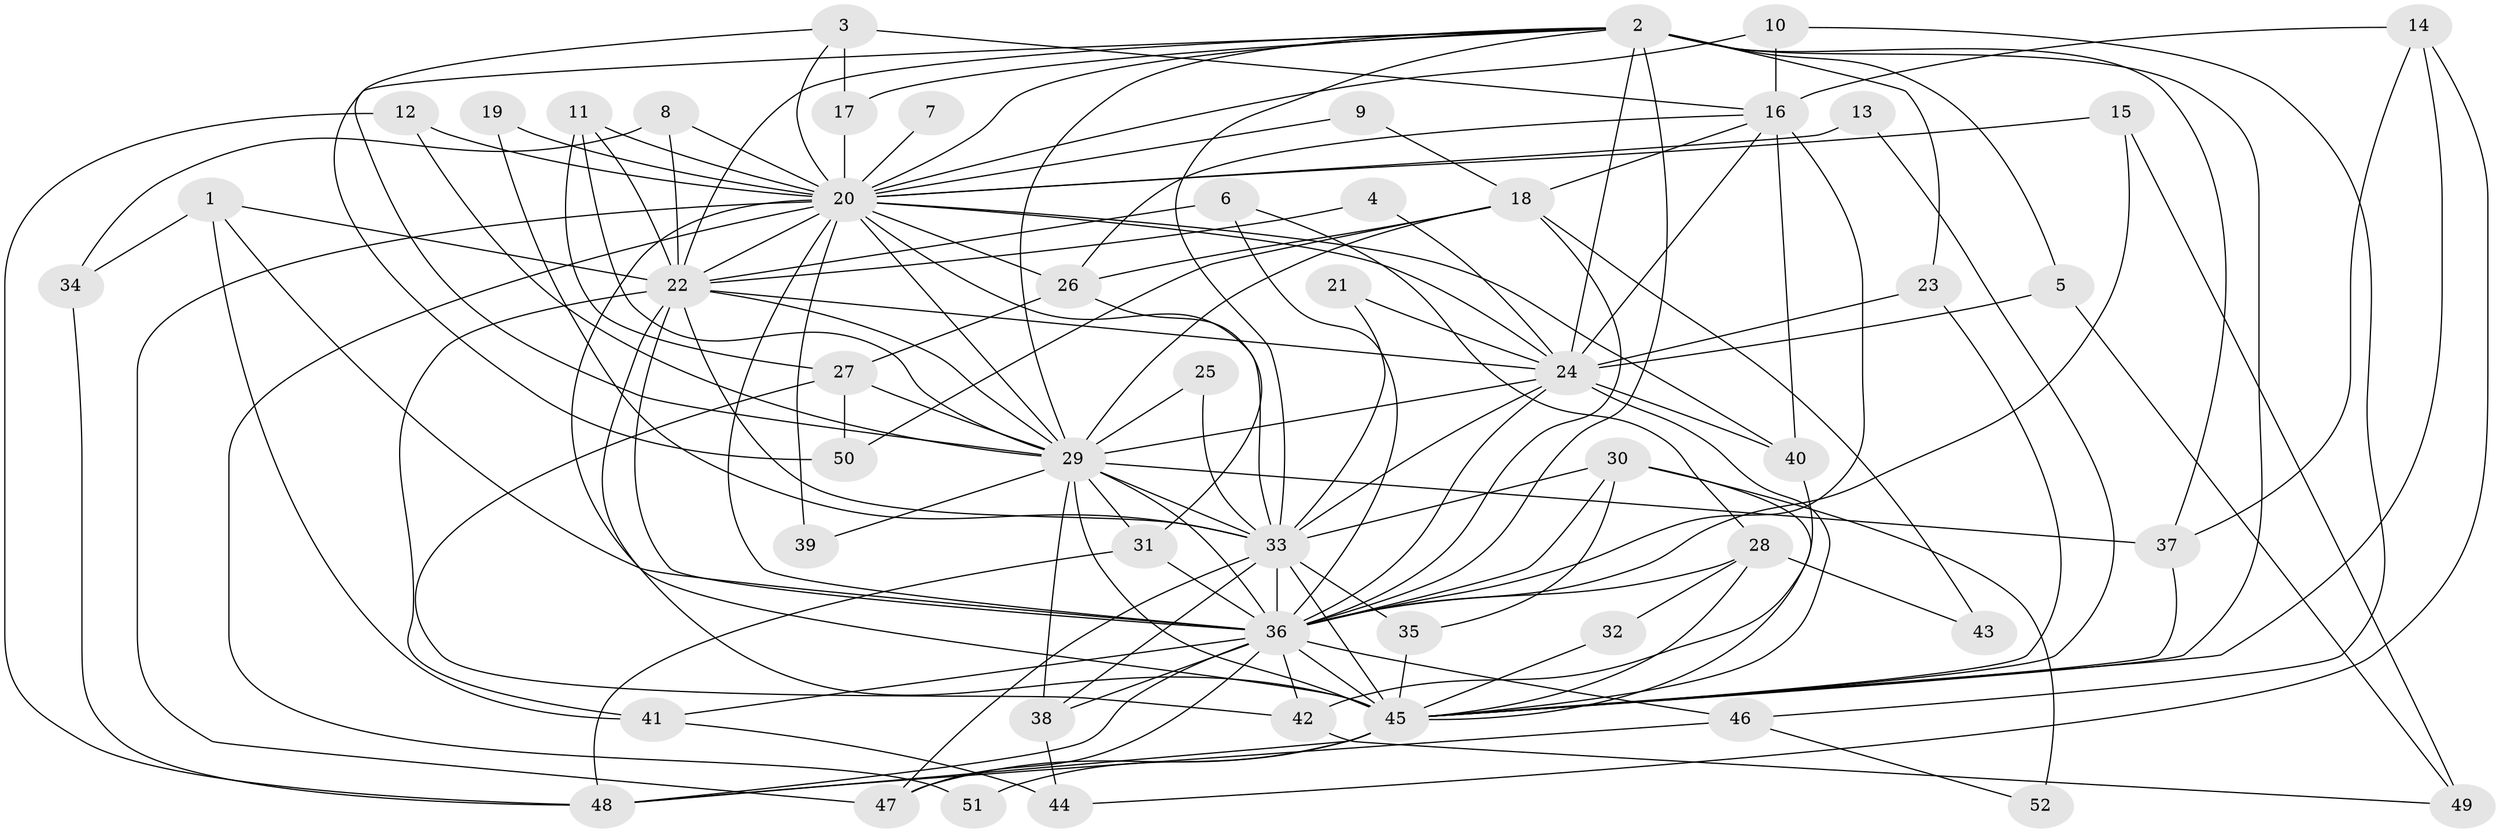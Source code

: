 // original degree distribution, {32: 0.009615384615384616, 23: 0.009615384615384616, 19: 0.028846153846153848, 18: 0.009615384615384616, 25: 0.009615384615384616, 16: 0.019230769230769232, 17: 0.009615384615384616, 2: 0.49038461538461536, 9: 0.009615384615384616, 4: 0.10576923076923077, 5: 0.028846153846153848, 8: 0.009615384615384616, 3: 0.25, 6: 0.009615384615384616}
// Generated by graph-tools (version 1.1) at 2025/01/03/09/25 03:01:35]
// undirected, 52 vertices, 141 edges
graph export_dot {
graph [start="1"]
  node [color=gray90,style=filled];
  1;
  2;
  3;
  4;
  5;
  6;
  7;
  8;
  9;
  10;
  11;
  12;
  13;
  14;
  15;
  16;
  17;
  18;
  19;
  20;
  21;
  22;
  23;
  24;
  25;
  26;
  27;
  28;
  29;
  30;
  31;
  32;
  33;
  34;
  35;
  36;
  37;
  38;
  39;
  40;
  41;
  42;
  43;
  44;
  45;
  46;
  47;
  48;
  49;
  50;
  51;
  52;
  1 -- 22 [weight=1.0];
  1 -- 34 [weight=1.0];
  1 -- 36 [weight=1.0];
  1 -- 41 [weight=1.0];
  2 -- 5 [weight=1.0];
  2 -- 17 [weight=1.0];
  2 -- 20 [weight=1.0];
  2 -- 22 [weight=1.0];
  2 -- 23 [weight=1.0];
  2 -- 24 [weight=1.0];
  2 -- 29 [weight=1.0];
  2 -- 33 [weight=2.0];
  2 -- 36 [weight=3.0];
  2 -- 37 [weight=1.0];
  2 -- 45 [weight=2.0];
  2 -- 50 [weight=1.0];
  3 -- 16 [weight=1.0];
  3 -- 17 [weight=2.0];
  3 -- 20 [weight=1.0];
  3 -- 29 [weight=1.0];
  4 -- 22 [weight=1.0];
  4 -- 24 [weight=1.0];
  5 -- 24 [weight=1.0];
  5 -- 49 [weight=1.0];
  6 -- 22 [weight=1.0];
  6 -- 28 [weight=1.0];
  6 -- 36 [weight=1.0];
  7 -- 20 [weight=1.0];
  8 -- 20 [weight=1.0];
  8 -- 22 [weight=1.0];
  8 -- 34 [weight=1.0];
  9 -- 18 [weight=1.0];
  9 -- 20 [weight=1.0];
  10 -- 16 [weight=1.0];
  10 -- 20 [weight=1.0];
  10 -- 46 [weight=1.0];
  11 -- 20 [weight=1.0];
  11 -- 22 [weight=1.0];
  11 -- 27 [weight=1.0];
  11 -- 29 [weight=1.0];
  12 -- 20 [weight=2.0];
  12 -- 29 [weight=1.0];
  12 -- 48 [weight=1.0];
  13 -- 20 [weight=1.0];
  13 -- 45 [weight=1.0];
  14 -- 16 [weight=1.0];
  14 -- 37 [weight=1.0];
  14 -- 44 [weight=1.0];
  14 -- 45 [weight=1.0];
  15 -- 20 [weight=1.0];
  15 -- 36 [weight=1.0];
  15 -- 49 [weight=1.0];
  16 -- 18 [weight=1.0];
  16 -- 24 [weight=1.0];
  16 -- 26 [weight=1.0];
  16 -- 36 [weight=2.0];
  16 -- 40 [weight=1.0];
  17 -- 20 [weight=2.0];
  18 -- 26 [weight=1.0];
  18 -- 29 [weight=1.0];
  18 -- 36 [weight=3.0];
  18 -- 43 [weight=1.0];
  18 -- 50 [weight=1.0];
  19 -- 20 [weight=1.0];
  19 -- 33 [weight=1.0];
  20 -- 22 [weight=1.0];
  20 -- 24 [weight=2.0];
  20 -- 26 [weight=1.0];
  20 -- 29 [weight=1.0];
  20 -- 33 [weight=1.0];
  20 -- 36 [weight=4.0];
  20 -- 39 [weight=1.0];
  20 -- 40 [weight=1.0];
  20 -- 45 [weight=1.0];
  20 -- 47 [weight=1.0];
  20 -- 51 [weight=1.0];
  21 -- 24 [weight=1.0];
  21 -- 33 [weight=1.0];
  22 -- 24 [weight=1.0];
  22 -- 29 [weight=1.0];
  22 -- 33 [weight=1.0];
  22 -- 36 [weight=5.0];
  22 -- 41 [weight=1.0];
  22 -- 45 [weight=1.0];
  23 -- 24 [weight=1.0];
  23 -- 45 [weight=1.0];
  24 -- 29 [weight=2.0];
  24 -- 33 [weight=1.0];
  24 -- 36 [weight=4.0];
  24 -- 40 [weight=1.0];
  24 -- 45 [weight=2.0];
  25 -- 29 [weight=1.0];
  25 -- 33 [weight=1.0];
  26 -- 27 [weight=1.0];
  26 -- 31 [weight=1.0];
  27 -- 29 [weight=1.0];
  27 -- 42 [weight=1.0];
  27 -- 50 [weight=1.0];
  28 -- 32 [weight=1.0];
  28 -- 36 [weight=1.0];
  28 -- 43 [weight=1.0];
  28 -- 45 [weight=1.0];
  29 -- 31 [weight=1.0];
  29 -- 33 [weight=2.0];
  29 -- 36 [weight=4.0];
  29 -- 37 [weight=1.0];
  29 -- 38 [weight=1.0];
  29 -- 39 [weight=1.0];
  29 -- 45 [weight=2.0];
  30 -- 33 [weight=1.0];
  30 -- 35 [weight=1.0];
  30 -- 36 [weight=1.0];
  30 -- 45 [weight=1.0];
  30 -- 52 [weight=1.0];
  31 -- 36 [weight=1.0];
  31 -- 48 [weight=1.0];
  32 -- 45 [weight=1.0];
  33 -- 35 [weight=1.0];
  33 -- 36 [weight=4.0];
  33 -- 38 [weight=1.0];
  33 -- 45 [weight=1.0];
  33 -- 47 [weight=1.0];
  34 -- 48 [weight=1.0];
  35 -- 45 [weight=1.0];
  36 -- 38 [weight=1.0];
  36 -- 41 [weight=1.0];
  36 -- 42 [weight=1.0];
  36 -- 45 [weight=4.0];
  36 -- 46 [weight=1.0];
  36 -- 47 [weight=1.0];
  36 -- 48 [weight=1.0];
  37 -- 45 [weight=1.0];
  38 -- 44 [weight=1.0];
  40 -- 42 [weight=1.0];
  41 -- 44 [weight=1.0];
  42 -- 49 [weight=1.0];
  45 -- 47 [weight=1.0];
  45 -- 48 [weight=1.0];
  45 -- 51 [weight=1.0];
  46 -- 48 [weight=1.0];
  46 -- 52 [weight=1.0];
}
